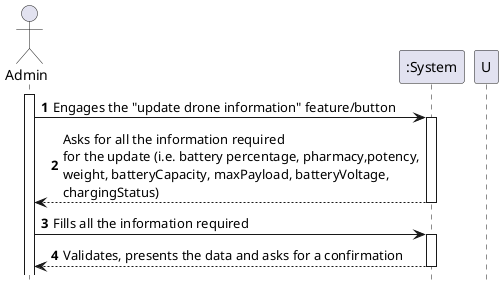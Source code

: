 @startuml
autonumber
hide footbox

actor "Admin" as ADMIN

participant ":System" as SYST

activate ADMIN


ADMIN -> SYST : Engages the "update drone information" feature/button
activate SYST
SYST --> ADMIN : Asks for all the information required \nfor the update (i.e. battery percentage, pharmacy,potency,\nweight, batteryCapacity, maxPayload, batteryVoltage, \nchargingStatus)
deactivate SYST

ADMIN -> SYST : Fills all the information required
activate SYST

SYST --> ADMIN : Validates, presents the data and asks for a confirmation
deactivate SYST


deactivate U

@enduml